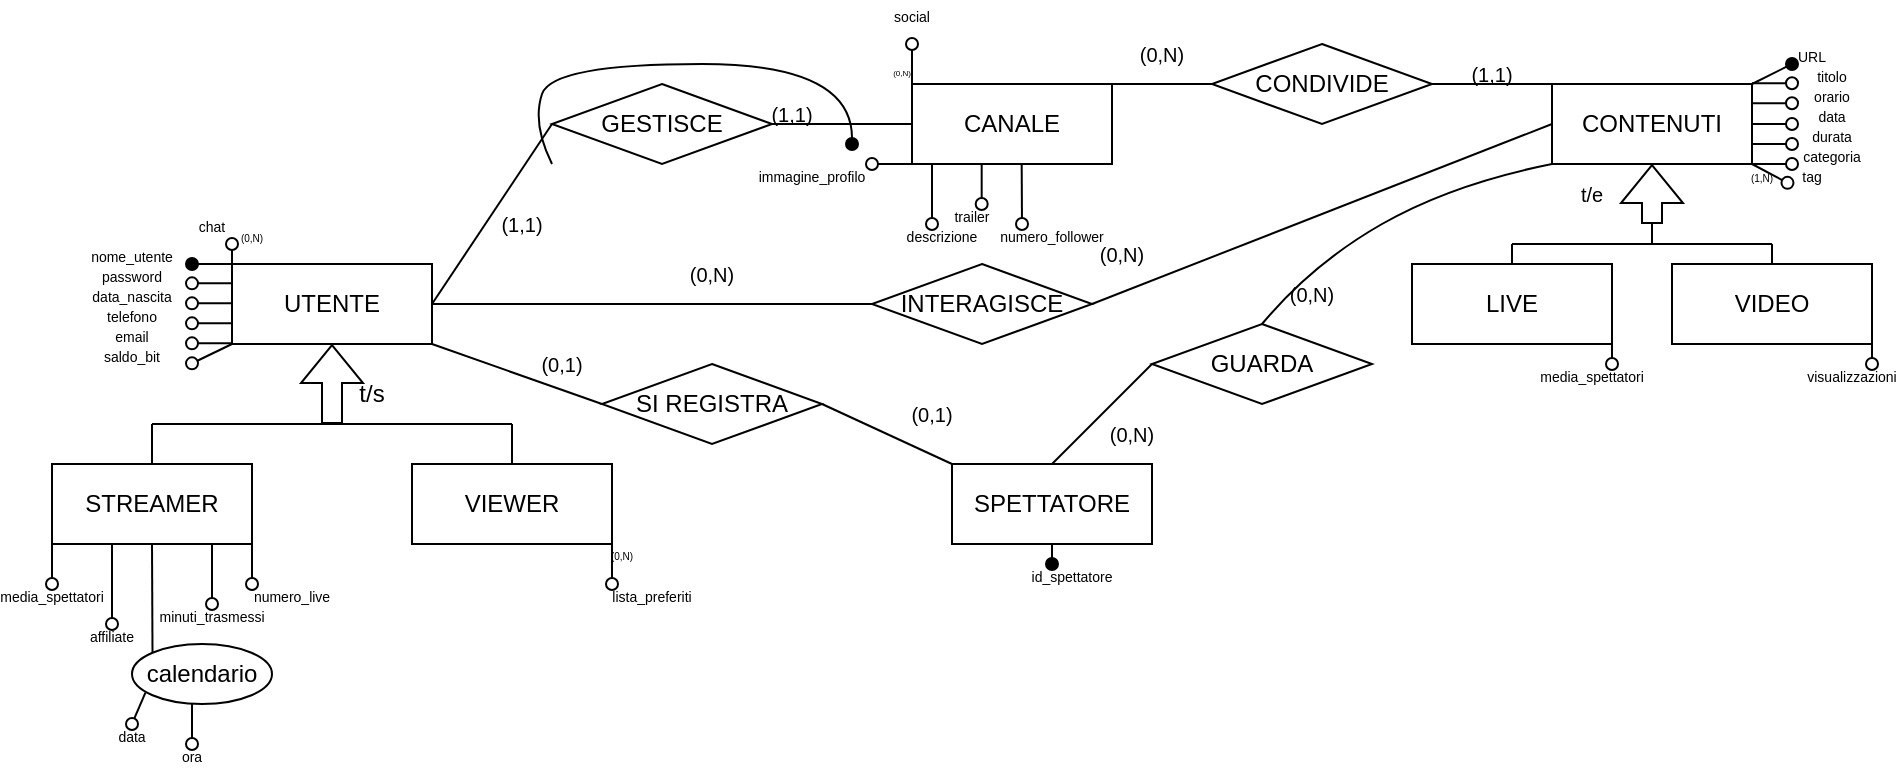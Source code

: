 <mxfile version="22.1.7" type="device">
  <diagram id="R2lEEEUBdFMjLlhIrx00" name="Page-1">
    <mxGraphModel dx="1026" dy="692" grid="1" gridSize="10" guides="1" tooltips="1" connect="1" arrows="1" fold="1" page="1" pageScale="1" pageWidth="850" pageHeight="1100" math="0" shadow="0" extFonts="Permanent Marker^https://fonts.googleapis.com/css?family=Permanent+Marker">
      <root>
        <mxCell id="0" />
        <mxCell id="1" parent="0" />
        <mxCell id="NPmxeRwpSdeIQHyBmwk3-4" value="UTENTE" style="rounded=0;whiteSpace=wrap;html=1;" parent="1" vertex="1">
          <mxGeometry x="390" y="350" width="100" height="40" as="geometry" />
        </mxCell>
        <mxCell id="NPmxeRwpSdeIQHyBmwk3-6" value="STREAMER" style="rounded=0;whiteSpace=wrap;html=1;" parent="1" vertex="1">
          <mxGeometry x="300" y="450" width="100" height="40" as="geometry" />
        </mxCell>
        <mxCell id="NPmxeRwpSdeIQHyBmwk3-7" value="VIEWER" style="rounded=0;whiteSpace=wrap;html=1;" parent="1" vertex="1">
          <mxGeometry x="480" y="450" width="100" height="40" as="geometry" />
        </mxCell>
        <mxCell id="NPmxeRwpSdeIQHyBmwk3-11" value="" style="shape=flexArrow;endArrow=classic;html=1;rounded=0;entryX=0.5;entryY=1;entryDx=0;entryDy=0;" parent="1" target="NPmxeRwpSdeIQHyBmwk3-4" edge="1">
          <mxGeometry width="50" height="50" relative="1" as="geometry">
            <mxPoint x="440" y="430" as="sourcePoint" />
            <mxPoint x="600" y="470" as="targetPoint" />
          </mxGeometry>
        </mxCell>
        <mxCell id="NPmxeRwpSdeIQHyBmwk3-12" value="" style="endArrow=none;html=1;rounded=0;exitX=0.5;exitY=0;exitDx=0;exitDy=0;" parent="1" source="NPmxeRwpSdeIQHyBmwk3-6" edge="1">
          <mxGeometry width="50" height="50" relative="1" as="geometry">
            <mxPoint x="310" y="460" as="sourcePoint" />
            <mxPoint x="350" y="430" as="targetPoint" />
          </mxGeometry>
        </mxCell>
        <mxCell id="NPmxeRwpSdeIQHyBmwk3-13" value="" style="endArrow=none;html=1;rounded=0;exitX=0.5;exitY=0;exitDx=0;exitDy=0;" parent="1" source="NPmxeRwpSdeIQHyBmwk3-7" edge="1">
          <mxGeometry width="50" height="50" relative="1" as="geometry">
            <mxPoint x="529.58" y="450" as="sourcePoint" />
            <mxPoint x="530" y="430" as="targetPoint" />
          </mxGeometry>
        </mxCell>
        <mxCell id="NPmxeRwpSdeIQHyBmwk3-14" value="" style="endArrow=none;html=1;rounded=0;" parent="1" edge="1">
          <mxGeometry width="50" height="50" relative="1" as="geometry">
            <mxPoint x="350" y="430" as="sourcePoint" />
            <mxPoint x="530" y="430" as="targetPoint" />
          </mxGeometry>
        </mxCell>
        <mxCell id="NPmxeRwpSdeIQHyBmwk3-15" value="t/s" style="text;html=1;strokeColor=none;fillColor=none;align=center;verticalAlign=middle;whiteSpace=wrap;rounded=0;" parent="1" vertex="1">
          <mxGeometry x="450" y="410" width="20" height="10" as="geometry" />
        </mxCell>
        <mxCell id="NPmxeRwpSdeIQHyBmwk3-16" value="GESTISCE" style="rhombus;whiteSpace=wrap;html=1;" parent="1" vertex="1">
          <mxGeometry x="550" y="260" width="110" height="40" as="geometry" />
        </mxCell>
        <mxCell id="NPmxeRwpSdeIQHyBmwk3-17" value="" style="endArrow=none;html=1;rounded=0;exitX=1;exitY=0.5;exitDx=0;exitDy=0;entryX=0;entryY=0.5;entryDx=0;entryDy=0;" parent="1" source="NPmxeRwpSdeIQHyBmwk3-4" target="NPmxeRwpSdeIQHyBmwk3-16" edge="1">
          <mxGeometry width="50" height="50" relative="1" as="geometry">
            <mxPoint x="530" y="320" as="sourcePoint" />
            <mxPoint x="580" y="270" as="targetPoint" />
          </mxGeometry>
        </mxCell>
        <mxCell id="NPmxeRwpSdeIQHyBmwk3-19" value="CANALE" style="rounded=0;whiteSpace=wrap;html=1;" parent="1" vertex="1">
          <mxGeometry x="730" y="260" width="100" height="40" as="geometry" />
        </mxCell>
        <mxCell id="NPmxeRwpSdeIQHyBmwk3-20" value="" style="endArrow=none;html=1;rounded=0;entryX=1;entryY=0.5;entryDx=0;entryDy=0;exitX=0;exitY=0.5;exitDx=0;exitDy=0;" parent="1" source="NPmxeRwpSdeIQHyBmwk3-19" target="NPmxeRwpSdeIQHyBmwk3-16" edge="1">
          <mxGeometry width="50" height="50" relative="1" as="geometry">
            <mxPoint x="740" y="280" as="sourcePoint" />
            <mxPoint x="560" y="290" as="targetPoint" />
          </mxGeometry>
        </mxCell>
        <mxCell id="NPmxeRwpSdeIQHyBmwk3-24" value="CONDIVIDE" style="rhombus;whiteSpace=wrap;html=1;" parent="1" vertex="1">
          <mxGeometry x="880" y="240" width="110" height="40" as="geometry" />
        </mxCell>
        <mxCell id="NPmxeRwpSdeIQHyBmwk3-25" value="" style="endArrow=none;html=1;rounded=0;entryX=1;entryY=0;entryDx=0;entryDy=0;exitX=0;exitY=0.5;exitDx=0;exitDy=0;" parent="1" source="NPmxeRwpSdeIQHyBmwk3-24" target="NPmxeRwpSdeIQHyBmwk3-19" edge="1">
          <mxGeometry width="50" height="50" relative="1" as="geometry">
            <mxPoint x="840" y="370" as="sourcePoint" />
            <mxPoint x="890" y="320" as="targetPoint" />
          </mxGeometry>
        </mxCell>
        <mxCell id="NPmxeRwpSdeIQHyBmwk3-27" value="VIDEO" style="rounded=0;whiteSpace=wrap;html=1;" parent="1" vertex="1">
          <mxGeometry x="1110" y="350" width="100" height="40" as="geometry" />
        </mxCell>
        <mxCell id="NPmxeRwpSdeIQHyBmwk3-28" value="LIVE" style="rounded=0;whiteSpace=wrap;html=1;" parent="1" vertex="1">
          <mxGeometry x="980" y="350" width="100" height="40" as="geometry" />
        </mxCell>
        <mxCell id="NPmxeRwpSdeIQHyBmwk3-34" value="SPETTATORE" style="rounded=0;whiteSpace=wrap;html=1;" parent="1" vertex="1">
          <mxGeometry x="750" y="450" width="100" height="40" as="geometry" />
        </mxCell>
        <mxCell id="NPmxeRwpSdeIQHyBmwk3-35" value="GUARDA" style="rhombus;whiteSpace=wrap;html=1;" parent="1" vertex="1">
          <mxGeometry x="850" y="380" width="110" height="40" as="geometry" />
        </mxCell>
        <mxCell id="NPmxeRwpSdeIQHyBmwk3-36" value="" style="endArrow=none;html=1;rounded=0;entryX=0.5;entryY=0;entryDx=0;entryDy=0;exitX=0;exitY=0.5;exitDx=0;exitDy=0;" parent="1" source="NPmxeRwpSdeIQHyBmwk3-35" target="NPmxeRwpSdeIQHyBmwk3-34" edge="1">
          <mxGeometry width="50" height="50" relative="1" as="geometry">
            <mxPoint x="960" y="610" as="sourcePoint" />
            <mxPoint x="1010" y="560" as="targetPoint" />
          </mxGeometry>
        </mxCell>
        <mxCell id="NPmxeRwpSdeIQHyBmwk3-42" value="&lt;font style=&quot;font-size: 10px;&quot;&gt;(1,1)&lt;/font&gt;" style="text;html=1;strokeColor=none;fillColor=none;align=center;verticalAlign=middle;whiteSpace=wrap;rounded=0;" parent="1" vertex="1">
          <mxGeometry x="525" y="325" width="20" height="10" as="geometry" />
        </mxCell>
        <mxCell id="NPmxeRwpSdeIQHyBmwk3-43" value="&lt;font style=&quot;font-size: 10px;&quot;&gt;(1,1)&lt;/font&gt;" style="text;html=1;strokeColor=none;fillColor=none;align=center;verticalAlign=middle;whiteSpace=wrap;rounded=0;" parent="1" vertex="1">
          <mxGeometry x="660" y="270" width="20" height="10" as="geometry" />
        </mxCell>
        <mxCell id="NPmxeRwpSdeIQHyBmwk3-46" value="" style="endArrow=none;html=1;rounded=0;entryX=0;entryY=0;entryDx=0;entryDy=0;endFill=0;startArrow=oval;startFill=1;" parent="1" target="NPmxeRwpSdeIQHyBmwk3-4" edge="1">
          <mxGeometry width="50" height="50" relative="1" as="geometry">
            <mxPoint x="370" y="350" as="sourcePoint" />
            <mxPoint x="360" y="340" as="targetPoint" />
          </mxGeometry>
        </mxCell>
        <mxCell id="NPmxeRwpSdeIQHyBmwk3-48" value="&lt;span style=&quot;font-size: 7px;&quot;&gt;nome_utente&lt;/span&gt;" style="text;html=1;strokeColor=none;fillColor=none;align=center;verticalAlign=middle;whiteSpace=wrap;rounded=0;" parent="1" vertex="1">
          <mxGeometry x="330" y="340" width="20" height="10" as="geometry" />
        </mxCell>
        <mxCell id="NPmxeRwpSdeIQHyBmwk3-49" value="" style="endArrow=none;html=1;rounded=0;entryX=0;entryY=0;entryDx=0;entryDy=0;endFill=0;startArrow=oval;startFill=0;" parent="1" edge="1">
          <mxGeometry width="50" height="50" relative="1" as="geometry">
            <mxPoint x="370" y="359.67" as="sourcePoint" />
            <mxPoint x="390" y="359.67" as="targetPoint" />
            <Array as="points">
              <mxPoint x="370" y="359.67" />
            </Array>
          </mxGeometry>
        </mxCell>
        <mxCell id="NPmxeRwpSdeIQHyBmwk3-50" value="&lt;span style=&quot;font-size: 7px;&quot;&gt;password&lt;/span&gt;" style="text;html=1;strokeColor=none;fillColor=none;align=center;verticalAlign=middle;whiteSpace=wrap;rounded=0;" parent="1" vertex="1">
          <mxGeometry x="330" y="350" width="20" height="10" as="geometry" />
        </mxCell>
        <mxCell id="NPmxeRwpSdeIQHyBmwk3-51" value="" style="endArrow=none;html=1;rounded=0;entryX=0;entryY=0;entryDx=0;entryDy=0;endFill=0;startArrow=oval;startFill=0;" parent="1" edge="1">
          <mxGeometry width="50" height="50" relative="1" as="geometry">
            <mxPoint x="370" y="369.67" as="sourcePoint" />
            <mxPoint x="390" y="369.67" as="targetPoint" />
            <Array as="points">
              <mxPoint x="370" y="369.67" />
            </Array>
          </mxGeometry>
        </mxCell>
        <mxCell id="NPmxeRwpSdeIQHyBmwk3-52" value="&lt;span style=&quot;font-size: 7px;&quot;&gt;data_nascita&lt;/span&gt;" style="text;html=1;strokeColor=none;fillColor=none;align=center;verticalAlign=middle;whiteSpace=wrap;rounded=0;" parent="1" vertex="1">
          <mxGeometry x="330" y="360" width="20" height="10" as="geometry" />
        </mxCell>
        <mxCell id="NPmxeRwpSdeIQHyBmwk3-53" value="" style="endArrow=none;html=1;rounded=0;entryX=0;entryY=0;entryDx=0;entryDy=0;endFill=0;startArrow=oval;startFill=0;" parent="1" edge="1">
          <mxGeometry width="50" height="50" relative="1" as="geometry">
            <mxPoint x="370" y="379.67" as="sourcePoint" />
            <mxPoint x="390" y="379.67" as="targetPoint" />
            <Array as="points">
              <mxPoint x="370" y="379.67" />
            </Array>
          </mxGeometry>
        </mxCell>
        <mxCell id="NPmxeRwpSdeIQHyBmwk3-54" value="&lt;span style=&quot;font-size: 7px;&quot;&gt;telefono&lt;/span&gt;" style="text;html=1;strokeColor=none;fillColor=none;align=center;verticalAlign=middle;whiteSpace=wrap;rounded=0;" parent="1" vertex="1">
          <mxGeometry x="330" y="370" width="20" height="10" as="geometry" />
        </mxCell>
        <mxCell id="NPmxeRwpSdeIQHyBmwk3-55" value="" style="endArrow=none;html=1;rounded=0;entryX=0;entryY=0;entryDx=0;entryDy=0;endFill=0;startArrow=oval;startFill=0;" parent="1" edge="1">
          <mxGeometry width="50" height="50" relative="1" as="geometry">
            <mxPoint x="370" y="389.67" as="sourcePoint" />
            <mxPoint x="390" y="389.67" as="targetPoint" />
            <Array as="points">
              <mxPoint x="370" y="389.67" />
            </Array>
          </mxGeometry>
        </mxCell>
        <mxCell id="NPmxeRwpSdeIQHyBmwk3-56" value="&lt;span style=&quot;font-size: 7px;&quot;&gt;email&lt;/span&gt;" style="text;html=1;strokeColor=none;fillColor=none;align=center;verticalAlign=middle;whiteSpace=wrap;rounded=0;" parent="1" vertex="1">
          <mxGeometry x="330" y="380" width="20" height="10" as="geometry" />
        </mxCell>
        <mxCell id="NPmxeRwpSdeIQHyBmwk3-57" value="" style="endArrow=none;html=1;rounded=0;entryX=1;entryY=1;entryDx=0;entryDy=0;startArrow=oval;startFill=0;" parent="1" target="NPmxeRwpSdeIQHyBmwk3-7" edge="1">
          <mxGeometry width="50" height="50" relative="1" as="geometry">
            <mxPoint x="580" y="510" as="sourcePoint" />
            <mxPoint x="590" y="510" as="targetPoint" />
          </mxGeometry>
        </mxCell>
        <mxCell id="NPmxeRwpSdeIQHyBmwk3-59" value="&lt;span style=&quot;font-size: 7px;&quot;&gt;lista_preferiti&lt;/span&gt;" style="text;html=1;strokeColor=none;fillColor=none;align=center;verticalAlign=middle;whiteSpace=wrap;rounded=0;" parent="1" vertex="1">
          <mxGeometry x="590" y="510" width="20" height="10" as="geometry" />
        </mxCell>
        <mxCell id="NPmxeRwpSdeIQHyBmwk3-60" value="&lt;span style=&quot;font-size: 5px;&quot;&gt;(0,N)&lt;/span&gt;" style="text;html=1;strokeColor=none;fillColor=none;align=center;verticalAlign=middle;whiteSpace=wrap;rounded=0;fontSize=5;" parent="1" vertex="1">
          <mxGeometry x="580" y="490" width="10" height="10" as="geometry" />
        </mxCell>
        <mxCell id="NPmxeRwpSdeIQHyBmwk3-62" value="" style="endArrow=none;html=1;rounded=0;entryX=1;entryY=1;entryDx=0;entryDy=0;startArrow=oval;startFill=0;" parent="1" edge="1">
          <mxGeometry width="50" height="50" relative="1" as="geometry">
            <mxPoint x="400" y="510" as="sourcePoint" />
            <mxPoint x="400" y="490" as="targetPoint" />
          </mxGeometry>
        </mxCell>
        <mxCell id="NPmxeRwpSdeIQHyBmwk3-63" value="&lt;span style=&quot;font-size: 7px;&quot;&gt;numero_live&lt;/span&gt;" style="text;html=1;strokeColor=none;fillColor=none;align=center;verticalAlign=middle;whiteSpace=wrap;rounded=0;" parent="1" vertex="1">
          <mxGeometry x="410" y="510" width="20" height="10" as="geometry" />
        </mxCell>
        <mxCell id="NPmxeRwpSdeIQHyBmwk3-64" value="" style="endArrow=none;html=1;rounded=0;entryX=1;entryY=1;entryDx=0;entryDy=0;startArrow=oval;startFill=0;exitX=0.5;exitY=0;exitDx=0;exitDy=0;" parent="1" source="NPmxeRwpSdeIQHyBmwk3-65" edge="1">
          <mxGeometry width="50" height="50" relative="1" as="geometry">
            <mxPoint x="380" y="510" as="sourcePoint" />
            <mxPoint x="380" y="490" as="targetPoint" />
          </mxGeometry>
        </mxCell>
        <mxCell id="NPmxeRwpSdeIQHyBmwk3-65" value="&lt;span style=&quot;font-size: 7px;&quot;&gt;minuti_trasmessi&lt;/span&gt;" style="text;html=1;strokeColor=none;fillColor=none;align=center;verticalAlign=middle;whiteSpace=wrap;rounded=0;" parent="1" vertex="1">
          <mxGeometry x="370" y="520" width="20" height="10" as="geometry" />
        </mxCell>
        <mxCell id="NPmxeRwpSdeIQHyBmwk3-66" value="" style="endArrow=none;html=1;rounded=0;entryX=1;entryY=1;entryDx=0;entryDy=0;startArrow=oval;startFill=0;exitX=0.5;exitY=0;exitDx=0;exitDy=0;" parent="1" source="NPmxeRwpSdeIQHyBmwk3-67" edge="1">
          <mxGeometry width="50" height="50" relative="1" as="geometry">
            <mxPoint x="300" y="510" as="sourcePoint" />
            <mxPoint x="300" y="490" as="targetPoint" />
          </mxGeometry>
        </mxCell>
        <mxCell id="NPmxeRwpSdeIQHyBmwk3-67" value="&lt;span style=&quot;font-size: 7px;&quot;&gt;media_spettatori&lt;/span&gt;" style="text;html=1;strokeColor=none;fillColor=none;align=center;verticalAlign=middle;whiteSpace=wrap;rounded=0;" parent="1" vertex="1">
          <mxGeometry x="290" y="510" width="20" height="10" as="geometry" />
        </mxCell>
        <mxCell id="NPmxeRwpSdeIQHyBmwk3-68" value="" style="endArrow=none;html=1;rounded=0;entryX=1;entryY=1;entryDx=0;entryDy=0;startArrow=oval;startFill=0;exitX=0.5;exitY=0;exitDx=0;exitDy=0;" parent="1" source="NPmxeRwpSdeIQHyBmwk3-69" edge="1">
          <mxGeometry width="50" height="50" relative="1" as="geometry">
            <mxPoint x="330" y="520" as="sourcePoint" />
            <mxPoint x="330" y="490" as="targetPoint" />
          </mxGeometry>
        </mxCell>
        <mxCell id="NPmxeRwpSdeIQHyBmwk3-69" value="&lt;span style=&quot;font-size: 7px;&quot;&gt;affiliate&lt;/span&gt;" style="text;html=1;strokeColor=none;fillColor=none;align=center;verticalAlign=middle;whiteSpace=wrap;rounded=0;" parent="1" vertex="1">
          <mxGeometry x="320" y="530" width="20" height="10" as="geometry" />
        </mxCell>
        <mxCell id="NPmxeRwpSdeIQHyBmwk3-76" value="" style="curved=1;endArrow=oval;html=1;rounded=0;endFill=1;" parent="1" edge="1">
          <mxGeometry width="50" height="50" relative="1" as="geometry">
            <mxPoint x="550" y="300" as="sourcePoint" />
            <mxPoint x="700" y="290" as="targetPoint" />
            <Array as="points">
              <mxPoint x="540" y="280" />
              <mxPoint x="550" y="250" />
              <mxPoint x="700" y="250" />
            </Array>
          </mxGeometry>
        </mxCell>
        <mxCell id="NPmxeRwpSdeIQHyBmwk3-77" value="" style="endArrow=none;html=1;rounded=0;entryX=1;entryY=1;entryDx=0;entryDy=0;startArrow=oval;startFill=0;" parent="1" edge="1">
          <mxGeometry width="50" height="50" relative="1" as="geometry">
            <mxPoint x="710" y="300" as="sourcePoint" />
            <mxPoint x="730" y="300" as="targetPoint" />
          </mxGeometry>
        </mxCell>
        <mxCell id="NPmxeRwpSdeIQHyBmwk3-78" value="&lt;span style=&quot;font-size: 7px;&quot;&gt;descrizione&lt;/span&gt;" style="text;html=1;strokeColor=none;fillColor=none;align=center;verticalAlign=middle;whiteSpace=wrap;rounded=0;" parent="1" vertex="1">
          <mxGeometry x="735" y="330" width="20" height="10" as="geometry" />
        </mxCell>
        <mxCell id="NPmxeRwpSdeIQHyBmwk3-81" value="" style="endArrow=none;html=1;rounded=0;entryX=1;entryY=1;entryDx=0;entryDy=0;startArrow=oval;startFill=0;" parent="1" edge="1">
          <mxGeometry width="50" height="50" relative="1" as="geometry">
            <mxPoint x="740" y="330" as="sourcePoint" />
            <mxPoint x="740" y="300" as="targetPoint" />
          </mxGeometry>
        </mxCell>
        <mxCell id="NPmxeRwpSdeIQHyBmwk3-82" value="&lt;span style=&quot;font-size: 7px;&quot;&gt;immagine_profilo&lt;/span&gt;" style="text;html=1;strokeColor=none;fillColor=none;align=center;verticalAlign=middle;whiteSpace=wrap;rounded=0;" parent="1" vertex="1">
          <mxGeometry x="670" y="300" width="20" height="10" as="geometry" />
        </mxCell>
        <mxCell id="NPmxeRwpSdeIQHyBmwk3-83" value="" style="endArrow=none;html=1;rounded=0;entryX=1;entryY=1;entryDx=0;entryDy=0;startArrow=oval;startFill=0;" parent="1" edge="1">
          <mxGeometry width="50" height="50" relative="1" as="geometry">
            <mxPoint x="764.84" y="320" as="sourcePoint" />
            <mxPoint x="764.84" y="300" as="targetPoint" />
          </mxGeometry>
        </mxCell>
        <mxCell id="NPmxeRwpSdeIQHyBmwk3-84" value="&lt;span style=&quot;font-size: 7px;&quot;&gt;trailer&lt;/span&gt;" style="text;html=1;strokeColor=none;fillColor=none;align=center;verticalAlign=middle;whiteSpace=wrap;rounded=0;" parent="1" vertex="1">
          <mxGeometry x="750" y="320" width="20" height="10" as="geometry" />
        </mxCell>
        <mxCell id="NPmxeRwpSdeIQHyBmwk3-85" value="" style="endArrow=none;html=1;rounded=0;entryX=1;entryY=1;entryDx=0;entryDy=0;startArrow=oval;startFill=0;" parent="1" edge="1">
          <mxGeometry width="50" height="50" relative="1" as="geometry">
            <mxPoint x="785" y="330" as="sourcePoint" />
            <mxPoint x="784.84" y="300" as="targetPoint" />
          </mxGeometry>
        </mxCell>
        <mxCell id="NPmxeRwpSdeIQHyBmwk3-86" value="&lt;span style=&quot;font-size: 7px;&quot;&gt;numero_follower&lt;/span&gt;" style="text;html=1;strokeColor=none;fillColor=none;align=center;verticalAlign=middle;whiteSpace=wrap;rounded=0;" parent="1" vertex="1">
          <mxGeometry x="790" y="330" width="20" height="10" as="geometry" />
        </mxCell>
        <mxCell id="NPmxeRwpSdeIQHyBmwk3-87" value="" style="endArrow=oval;html=1;rounded=0;exitX=0;exitY=0;exitDx=0;exitDy=0;endFill=0;" parent="1" source="NPmxeRwpSdeIQHyBmwk3-19" edge="1">
          <mxGeometry width="50" height="50" relative="1" as="geometry">
            <mxPoint x="720" y="270" as="sourcePoint" />
            <mxPoint x="730" y="240" as="targetPoint" />
          </mxGeometry>
        </mxCell>
        <mxCell id="NPmxeRwpSdeIQHyBmwk3-88" value="&lt;span style=&quot;font-size: 7px;&quot;&gt;social&lt;/span&gt;" style="text;html=1;strokeColor=none;fillColor=none;align=center;verticalAlign=middle;whiteSpace=wrap;rounded=0;" parent="1" vertex="1">
          <mxGeometry x="720" y="220" width="20" height="10" as="geometry" />
        </mxCell>
        <mxCell id="NPmxeRwpSdeIQHyBmwk3-90" value="&lt;span style=&quot;font-size: 4px;&quot;&gt;(0,N)&lt;/span&gt;" style="text;html=1;strokeColor=none;fillColor=none;align=center;verticalAlign=middle;whiteSpace=wrap;rounded=0;fontSize=4;" parent="1" vertex="1">
          <mxGeometry x="720" y="250" width="10" height="10" as="geometry" />
        </mxCell>
        <mxCell id="NPmxeRwpSdeIQHyBmwk3-100" value="" style="endArrow=none;html=1;rounded=0;entryX=0.5;entryY=1;entryDx=0;entryDy=0;endFill=0;startArrow=oval;startFill=1;exitX=0;exitY=0;exitDx=0;exitDy=0;" parent="1" source="NPmxeRwpSdeIQHyBmwk3-101" target="NPmxeRwpSdeIQHyBmwk3-34" edge="1">
          <mxGeometry width="50" height="50" relative="1" as="geometry">
            <mxPoint x="900" y="540" as="sourcePoint" />
            <mxPoint x="870" y="530" as="targetPoint" />
          </mxGeometry>
        </mxCell>
        <mxCell id="NPmxeRwpSdeIQHyBmwk3-101" value="&lt;span style=&quot;font-size: 7px;&quot;&gt;id_spettatore&lt;/span&gt;" style="text;html=1;strokeColor=none;fillColor=none;align=center;verticalAlign=middle;whiteSpace=wrap;rounded=0;" parent="1" vertex="1">
          <mxGeometry x="800" y="500" width="20" height="10" as="geometry" />
        </mxCell>
        <mxCell id="NPmxeRwpSdeIQHyBmwk3-103" value="&lt;span style=&quot;font-size: 7px;&quot;&gt;titolo&lt;/span&gt;" style="text;html=1;strokeColor=none;fillColor=none;align=center;verticalAlign=middle;whiteSpace=wrap;rounded=0;" parent="1" vertex="1">
          <mxGeometry x="1180" y="250" width="20" height="10" as="geometry" />
        </mxCell>
        <mxCell id="NPmxeRwpSdeIQHyBmwk3-105" value="&lt;span style=&quot;font-size: 7px;&quot;&gt;orario&lt;/span&gt;" style="text;html=1;strokeColor=none;fillColor=none;align=center;verticalAlign=middle;whiteSpace=wrap;rounded=0;" parent="1" vertex="1">
          <mxGeometry x="1180" y="260" width="20" height="10" as="geometry" />
        </mxCell>
        <mxCell id="NPmxeRwpSdeIQHyBmwk3-106" value="" style="endArrow=oval;html=1;rounded=0;exitX=1;exitY=0;exitDx=0;exitDy=0;endFill=0;" parent="1" edge="1">
          <mxGeometry width="50" height="50" relative="1" as="geometry">
            <mxPoint x="1150" y="269.62" as="sourcePoint" />
            <mxPoint x="1170" y="269.62" as="targetPoint" />
          </mxGeometry>
        </mxCell>
        <mxCell id="NPmxeRwpSdeIQHyBmwk3-107" value="&lt;span style=&quot;font-size: 7px;&quot;&gt;data&lt;/span&gt;" style="text;html=1;strokeColor=none;fillColor=none;align=center;verticalAlign=middle;whiteSpace=wrap;rounded=0;" parent="1" vertex="1">
          <mxGeometry x="1180" y="270" width="20" height="10" as="geometry" />
        </mxCell>
        <mxCell id="NPmxeRwpSdeIQHyBmwk3-108" value="" style="endArrow=oval;html=1;rounded=0;exitX=1;exitY=0;exitDx=0;exitDy=0;endFill=0;" parent="1" edge="1">
          <mxGeometry width="50" height="50" relative="1" as="geometry">
            <mxPoint x="1150" y="280" as="sourcePoint" />
            <mxPoint x="1170" y="280" as="targetPoint" />
          </mxGeometry>
        </mxCell>
        <mxCell id="NPmxeRwpSdeIQHyBmwk3-111" value="&lt;span style=&quot;font-size: 7px;&quot;&gt;durata&lt;/span&gt;" style="text;html=1;strokeColor=none;fillColor=none;align=center;verticalAlign=middle;whiteSpace=wrap;rounded=0;" parent="1" vertex="1">
          <mxGeometry x="1180" y="280" width="20" height="10" as="geometry" />
        </mxCell>
        <mxCell id="NPmxeRwpSdeIQHyBmwk3-112" value="" style="endArrow=oval;html=1;rounded=0;exitX=1;exitY=0;exitDx=0;exitDy=0;endFill=0;" parent="1" edge="1">
          <mxGeometry width="50" height="50" relative="1" as="geometry">
            <mxPoint x="1150" y="290" as="sourcePoint" />
            <mxPoint x="1170" y="290" as="targetPoint" />
          </mxGeometry>
        </mxCell>
        <mxCell id="NPmxeRwpSdeIQHyBmwk3-113" value="&lt;span style=&quot;font-size: 7px;&quot;&gt;categoria&lt;/span&gt;" style="text;html=1;strokeColor=none;fillColor=none;align=center;verticalAlign=middle;whiteSpace=wrap;rounded=0;" parent="1" vertex="1">
          <mxGeometry x="1180" y="290" width="20" height="10" as="geometry" />
        </mxCell>
        <mxCell id="NPmxeRwpSdeIQHyBmwk3-114" value="" style="endArrow=oval;html=1;rounded=0;exitX=1;exitY=0;exitDx=0;exitDy=0;endFill=0;" parent="1" edge="1">
          <mxGeometry width="50" height="50" relative="1" as="geometry">
            <mxPoint x="1150" y="300" as="sourcePoint" />
            <mxPoint x="1170" y="300" as="targetPoint" />
          </mxGeometry>
        </mxCell>
        <mxCell id="NPmxeRwpSdeIQHyBmwk3-115" value="&lt;span style=&quot;font-size: 7px;&quot;&gt;tag&lt;/span&gt;" style="text;html=1;strokeColor=none;fillColor=none;align=center;verticalAlign=middle;whiteSpace=wrap;rounded=0;" parent="1" vertex="1">
          <mxGeometry x="1170" y="300" width="20" height="10" as="geometry" />
        </mxCell>
        <mxCell id="NPmxeRwpSdeIQHyBmwk3-116" value="" style="endArrow=oval;html=1;rounded=0;endFill=0;exitX=1;exitY=1;exitDx=0;exitDy=0;" parent="1" source="NPmxeRwpSdeIQHyBmwk3-28" edge="1">
          <mxGeometry width="50" height="50" relative="1" as="geometry">
            <mxPoint x="1295" y="435" as="sourcePoint" />
            <mxPoint x="1080" y="400" as="targetPoint" />
          </mxGeometry>
        </mxCell>
        <mxCell id="NPmxeRwpSdeIQHyBmwk3-117" value="&lt;span style=&quot;font-size: 5px;&quot;&gt;(1,N)&lt;/span&gt;" style="text;html=1;strokeColor=none;fillColor=none;align=center;verticalAlign=middle;whiteSpace=wrap;rounded=0;" parent="1" vertex="1">
          <mxGeometry x="1150" y="300" width="10" height="10" as="geometry" />
        </mxCell>
        <mxCell id="NPmxeRwpSdeIQHyBmwk3-120" value="&lt;span style=&quot;font-size: 7px;&quot;&gt;media_spettatori&lt;/span&gt;" style="text;html=1;strokeColor=none;fillColor=none;align=center;verticalAlign=middle;whiteSpace=wrap;rounded=0;" parent="1" vertex="1">
          <mxGeometry x="1060" y="400" width="20" height="10" as="geometry" />
        </mxCell>
        <mxCell id="NPmxeRwpSdeIQHyBmwk3-137" value="" style="endArrow=none;html=1;rounded=0;entryX=1;entryY=1;entryDx=0;entryDy=0;startArrow=oval;startFill=0;" parent="1" edge="1">
          <mxGeometry width="50" height="50" relative="1" as="geometry">
            <mxPoint x="1210" y="400" as="sourcePoint" />
            <mxPoint x="1210" y="390" as="targetPoint" />
          </mxGeometry>
        </mxCell>
        <mxCell id="NPmxeRwpSdeIQHyBmwk3-138" value="&lt;span style=&quot;font-size: 7px;&quot;&gt;visualizzazioni&lt;/span&gt;" style="text;html=1;strokeColor=none;fillColor=none;align=center;verticalAlign=middle;whiteSpace=wrap;rounded=0;" parent="1" vertex="1">
          <mxGeometry x="1190" y="400" width="20" height="10" as="geometry" />
        </mxCell>
        <mxCell id="NPmxeRwpSdeIQHyBmwk3-141" value="&lt;font style=&quot;font-size: 10px;&quot;&gt;(0,N)&lt;/font&gt;" style="text;html=1;strokeColor=none;fillColor=none;align=center;verticalAlign=middle;whiteSpace=wrap;rounded=0;" parent="1" vertex="1">
          <mxGeometry x="920" y="360" width="20" height="10" as="geometry" />
        </mxCell>
        <mxCell id="NPmxeRwpSdeIQHyBmwk3-142" value="&lt;font style=&quot;font-size: 10px;&quot;&gt;(0,N)&lt;/font&gt;" style="text;html=1;strokeColor=none;fillColor=none;align=center;verticalAlign=middle;whiteSpace=wrap;rounded=0;" parent="1" vertex="1">
          <mxGeometry x="830" y="430" width="20" height="10" as="geometry" />
        </mxCell>
        <mxCell id="NPmxeRwpSdeIQHyBmwk3-162" value="" style="endArrow=oval;html=1;rounded=0;exitX=0;exitY=0;exitDx=0;exitDy=0;endFill=0;" parent="1" source="NPmxeRwpSdeIQHyBmwk3-4" edge="1">
          <mxGeometry width="50" height="50" relative="1" as="geometry">
            <mxPoint x="470" y="330" as="sourcePoint" />
            <mxPoint x="390" y="340" as="targetPoint" />
          </mxGeometry>
        </mxCell>
        <mxCell id="NPmxeRwpSdeIQHyBmwk3-172" value="INTERAGISCE" style="rhombus;whiteSpace=wrap;html=1;" parent="1" vertex="1">
          <mxGeometry x="710" y="350" width="110" height="40" as="geometry" />
        </mxCell>
        <mxCell id="NPmxeRwpSdeIQHyBmwk3-173" value="" style="endArrow=none;html=1;rounded=0;entryX=1;entryY=0.5;entryDx=0;entryDy=0;exitX=0;exitY=0.5;exitDx=0;exitDy=0;" parent="1" source="NPmxeRwpSdeIQHyBmwk3-172" target="NPmxeRwpSdeIQHyBmwk3-4" edge="1">
          <mxGeometry width="50" height="50" relative="1" as="geometry">
            <mxPoint x="770" y="530" as="sourcePoint" />
            <mxPoint x="820" y="480" as="targetPoint" />
          </mxGeometry>
        </mxCell>
        <mxCell id="NPmxeRwpSdeIQHyBmwk3-175" value="&lt;font style=&quot;font-size: 10px;&quot;&gt;(0,N)&lt;/font&gt;" style="text;html=1;strokeColor=none;fillColor=none;align=center;verticalAlign=middle;whiteSpace=wrap;rounded=0;" parent="1" vertex="1">
          <mxGeometry x="620" y="350" width="20" height="10" as="geometry" />
        </mxCell>
        <mxCell id="NPmxeRwpSdeIQHyBmwk3-176" value="&lt;font style=&quot;font-size: 10px;&quot;&gt;(0,N)&lt;/font&gt;" style="text;html=1;strokeColor=none;fillColor=none;align=center;verticalAlign=middle;whiteSpace=wrap;rounded=0;" parent="1" vertex="1">
          <mxGeometry x="825" y="340" width="20" height="10" as="geometry" />
        </mxCell>
        <mxCell id="NPmxeRwpSdeIQHyBmwk3-178" value="CONTENUTI" style="rounded=0;whiteSpace=wrap;html=1;" parent="1" vertex="1">
          <mxGeometry x="1050" y="260" width="100" height="40" as="geometry" />
        </mxCell>
        <mxCell id="NPmxeRwpSdeIQHyBmwk3-179" value="" style="endArrow=none;html=1;rounded=0;entryX=1;entryY=0.5;entryDx=0;entryDy=0;exitX=0;exitY=0;exitDx=0;exitDy=0;" parent="1" source="NPmxeRwpSdeIQHyBmwk3-178" target="NPmxeRwpSdeIQHyBmwk3-24" edge="1">
          <mxGeometry width="50" height="50" relative="1" as="geometry">
            <mxPoint x="880" y="290" as="sourcePoint" />
            <mxPoint x="810" y="290" as="targetPoint" />
          </mxGeometry>
        </mxCell>
        <mxCell id="NPmxeRwpSdeIQHyBmwk3-181" value="" style="endArrow=none;html=1;rounded=0;entryX=0;entryY=0.5;entryDx=0;entryDy=0;exitX=1;exitY=0.5;exitDx=0;exitDy=0;" parent="1" source="NPmxeRwpSdeIQHyBmwk3-172" target="NPmxeRwpSdeIQHyBmwk3-178" edge="1">
          <mxGeometry width="50" height="50" relative="1" as="geometry">
            <mxPoint x="940" y="420" as="sourcePoint" />
            <mxPoint x="1020" y="400" as="targetPoint" />
          </mxGeometry>
        </mxCell>
        <mxCell id="NPmxeRwpSdeIQHyBmwk3-182" value="" style="endArrow=oval;html=1;rounded=0;exitX=1;exitY=0;exitDx=0;exitDy=0;endFill=0;" parent="1" edge="1">
          <mxGeometry width="50" height="50" relative="1" as="geometry">
            <mxPoint x="1150" y="259.66" as="sourcePoint" />
            <mxPoint x="1170" y="259.66" as="targetPoint" />
          </mxGeometry>
        </mxCell>
        <mxCell id="NPmxeRwpSdeIQHyBmwk3-183" value="" style="endArrow=oval;html=1;rounded=0;exitX=1;exitY=1;exitDx=0;exitDy=0;endFill=0;entryX=-0.113;entryY=0.943;entryDx=0;entryDy=0;entryPerimeter=0;" parent="1" source="NPmxeRwpSdeIQHyBmwk3-178" target="NPmxeRwpSdeIQHyBmwk3-115" edge="1">
          <mxGeometry width="50" height="50" relative="1" as="geometry">
            <mxPoint x="1160" y="310" as="sourcePoint" />
            <mxPoint x="1180" y="310" as="targetPoint" />
          </mxGeometry>
        </mxCell>
        <mxCell id="NPmxeRwpSdeIQHyBmwk3-184" value="" style="shape=flexArrow;endArrow=classic;html=1;rounded=0;entryX=0.5;entryY=1;entryDx=0;entryDy=0;" parent="1" target="NPmxeRwpSdeIQHyBmwk3-178" edge="1">
          <mxGeometry width="50" height="50" relative="1" as="geometry">
            <mxPoint x="1100" y="330" as="sourcePoint" />
            <mxPoint x="1130" y="320" as="targetPoint" />
          </mxGeometry>
        </mxCell>
        <mxCell id="NPmxeRwpSdeIQHyBmwk3-185" value="" style="endArrow=none;html=1;rounded=0;entryX=0.5;entryY=0;entryDx=0;entryDy=0;" parent="1" target="NPmxeRwpSdeIQHyBmwk3-28" edge="1">
          <mxGeometry width="50" height="50" relative="1" as="geometry">
            <mxPoint x="1030" y="340" as="sourcePoint" />
            <mxPoint x="1060" y="310" as="targetPoint" />
          </mxGeometry>
        </mxCell>
        <mxCell id="NPmxeRwpSdeIQHyBmwk3-186" value="" style="endArrow=none;html=1;rounded=0;entryX=0.5;entryY=0;entryDx=0;entryDy=0;" parent="1" target="NPmxeRwpSdeIQHyBmwk3-27" edge="1">
          <mxGeometry width="50" height="50" relative="1" as="geometry">
            <mxPoint x="1160" y="340" as="sourcePoint" />
            <mxPoint x="1040" y="360" as="targetPoint" />
          </mxGeometry>
        </mxCell>
        <mxCell id="NPmxeRwpSdeIQHyBmwk3-187" value="" style="endArrow=none;html=1;rounded=0;" parent="1" edge="1">
          <mxGeometry width="50" height="50" relative="1" as="geometry">
            <mxPoint x="1030" y="340" as="sourcePoint" />
            <mxPoint x="1160" y="340" as="targetPoint" />
          </mxGeometry>
        </mxCell>
        <mxCell id="NPmxeRwpSdeIQHyBmwk3-188" value="" style="endArrow=none;html=1;rounded=0;" parent="1" edge="1">
          <mxGeometry width="50" height="50" relative="1" as="geometry">
            <mxPoint x="1100" y="330" as="sourcePoint" />
            <mxPoint x="1100" y="340" as="targetPoint" />
          </mxGeometry>
        </mxCell>
        <mxCell id="NPmxeRwpSdeIQHyBmwk3-189" value="&lt;font style=&quot;font-size: 10px;&quot;&gt;t/e&lt;/font&gt;" style="text;html=1;strokeColor=none;fillColor=none;align=center;verticalAlign=middle;whiteSpace=wrap;rounded=0;" parent="1" vertex="1">
          <mxGeometry x="1060" y="310" width="20" height="10" as="geometry" />
        </mxCell>
        <mxCell id="NPmxeRwpSdeIQHyBmwk3-191" value="" style="curved=1;endArrow=none;html=1;rounded=0;endFill=0;entryX=0;entryY=1;entryDx=0;entryDy=0;exitX=0.5;exitY=0;exitDx=0;exitDy=0;" parent="1" source="NPmxeRwpSdeIQHyBmwk3-35" target="NPmxeRwpSdeIQHyBmwk3-178" edge="1">
          <mxGeometry width="50" height="50" relative="1" as="geometry">
            <mxPoint x="900" y="450" as="sourcePoint" />
            <mxPoint x="950" y="400" as="targetPoint" />
            <Array as="points">
              <mxPoint x="930" y="350" />
              <mxPoint x="1000" y="310" />
            </Array>
          </mxGeometry>
        </mxCell>
        <mxCell id="NPmxeRwpSdeIQHyBmwk3-193" value="&lt;font style=&quot;font-size: 10px;&quot;&gt;(0,N)&lt;/font&gt;" style="text;html=1;strokeColor=none;fillColor=none;align=center;verticalAlign=middle;whiteSpace=wrap;rounded=0;" parent="1" vertex="1">
          <mxGeometry x="845" y="240" width="20" height="10" as="geometry" />
        </mxCell>
        <mxCell id="NPmxeRwpSdeIQHyBmwk3-194" value="&lt;font style=&quot;font-size: 10px;&quot;&gt;(1,1)&lt;/font&gt;" style="text;html=1;strokeColor=none;fillColor=none;align=center;verticalAlign=middle;whiteSpace=wrap;rounded=0;" parent="1" vertex="1">
          <mxGeometry x="1010" y="250" width="20" height="10" as="geometry" />
        </mxCell>
        <mxCell id="NPmxeRwpSdeIQHyBmwk3-195" value="&lt;span style=&quot;font-size: 7px;&quot;&gt;URL&lt;br&gt;&lt;/span&gt;" style="text;html=1;strokeColor=none;fillColor=none;align=center;verticalAlign=middle;whiteSpace=wrap;rounded=0;" parent="1" vertex="1">
          <mxGeometry x="1170" y="240" width="20" height="10" as="geometry" />
        </mxCell>
        <mxCell id="NPmxeRwpSdeIQHyBmwk3-196" value="" style="endArrow=oval;html=1;rounded=0;exitX=1;exitY=0;exitDx=0;exitDy=0;endFill=1;" parent="1" source="NPmxeRwpSdeIQHyBmwk3-178" edge="1">
          <mxGeometry width="50" height="50" relative="1" as="geometry">
            <mxPoint x="1110" y="239.66" as="sourcePoint" />
            <mxPoint x="1170" y="250" as="targetPoint" />
          </mxGeometry>
        </mxCell>
        <mxCell id="YQ3Ys3FLhb-Ss4eFyG2G-1" value="&lt;span style=&quot;font-size: 7px;&quot;&gt;chat&lt;/span&gt;" style="text;html=1;strokeColor=none;fillColor=none;align=center;verticalAlign=middle;whiteSpace=wrap;rounded=0;" parent="1" vertex="1">
          <mxGeometry x="370" y="325" width="20" height="10" as="geometry" />
        </mxCell>
        <mxCell id="YQ3Ys3FLhb-Ss4eFyG2G-3" value="&lt;span style=&quot;font-size: 5px;&quot;&gt;(0,N)&lt;br&gt;&lt;/span&gt;" style="text;html=1;strokeColor=none;fillColor=none;align=center;verticalAlign=middle;whiteSpace=wrap;rounded=0;" parent="1" vertex="1">
          <mxGeometry x="390" y="330" width="20" height="10" as="geometry" />
        </mxCell>
        <mxCell id="Kv_g74TJFGuoVnad2-SV-1" value="SI REGISTRA" style="rhombus;whiteSpace=wrap;html=1;" parent="1" vertex="1">
          <mxGeometry x="575" y="400" width="110" height="40" as="geometry" />
        </mxCell>
        <mxCell id="Kv_g74TJFGuoVnad2-SV-2" value="" style="endArrow=none;html=1;rounded=0;entryX=0;entryY=0;entryDx=0;entryDy=0;exitX=1;exitY=0.5;exitDx=0;exitDy=0;" parent="1" source="Kv_g74TJFGuoVnad2-SV-1" target="NPmxeRwpSdeIQHyBmwk3-34" edge="1">
          <mxGeometry width="50" height="50" relative="1" as="geometry">
            <mxPoint x="610" y="560" as="sourcePoint" />
            <mxPoint x="660" y="510" as="targetPoint" />
          </mxGeometry>
        </mxCell>
        <mxCell id="Kv_g74TJFGuoVnad2-SV-3" value="" style="endArrow=none;html=1;rounded=0;entryX=1;entryY=1;entryDx=0;entryDy=0;exitX=0;exitY=0.5;exitDx=0;exitDy=0;" parent="1" source="Kv_g74TJFGuoVnad2-SV-1" target="NPmxeRwpSdeIQHyBmwk3-4" edge="1">
          <mxGeometry width="50" height="50" relative="1" as="geometry">
            <mxPoint x="720" y="430" as="sourcePoint" />
            <mxPoint x="760" y="460" as="targetPoint" />
          </mxGeometry>
        </mxCell>
        <mxCell id="Kv_g74TJFGuoVnad2-SV-4" value="&lt;font style=&quot;font-size: 10px;&quot;&gt;(0,1)&lt;/font&gt;" style="text;html=1;strokeColor=none;fillColor=none;align=center;verticalAlign=middle;whiteSpace=wrap;rounded=0;" parent="1" vertex="1">
          <mxGeometry x="730" y="420" width="20" height="10" as="geometry" />
        </mxCell>
        <mxCell id="Kv_g74TJFGuoVnad2-SV-5" value="&lt;font style=&quot;font-size: 10px;&quot;&gt;(0,1)&lt;/font&gt;" style="text;html=1;strokeColor=none;fillColor=none;align=center;verticalAlign=middle;whiteSpace=wrap;rounded=0;" parent="1" vertex="1">
          <mxGeometry x="545" y="395" width="20" height="10" as="geometry" />
        </mxCell>
        <mxCell id="K5It1thiXG6KFo6UiFf6-2" value="calendario" style="ellipse;whiteSpace=wrap;html=1;" vertex="1" parent="1">
          <mxGeometry x="340" y="540" width="70" height="30" as="geometry" />
        </mxCell>
        <mxCell id="K5It1thiXG6KFo6UiFf6-3" value="" style="endArrow=none;html=1;rounded=0;entryX=0;entryY=0;entryDx=0;entryDy=0;exitX=0.5;exitY=1;exitDx=0;exitDy=0;" edge="1" parent="1" source="NPmxeRwpSdeIQHyBmwk3-6" target="K5It1thiXG6KFo6UiFf6-2">
          <mxGeometry width="50" height="50" relative="1" as="geometry">
            <mxPoint x="370" y="650" as="sourcePoint" />
            <mxPoint x="420" y="600" as="targetPoint" />
          </mxGeometry>
        </mxCell>
        <mxCell id="K5It1thiXG6KFo6UiFf6-5" value="" style="endArrow=none;html=1;rounded=0;entryX=0.096;entryY=0.81;entryDx=0;entryDy=0;startArrow=oval;startFill=0;exitX=0.5;exitY=0;exitDx=0;exitDy=0;entryPerimeter=0;" edge="1" parent="1" source="K5It1thiXG6KFo6UiFf6-6" target="K5It1thiXG6KFo6UiFf6-2">
          <mxGeometry width="50" height="50" relative="1" as="geometry">
            <mxPoint x="340" y="580" as="sourcePoint" />
            <mxPoint x="340" y="560" as="targetPoint" />
          </mxGeometry>
        </mxCell>
        <mxCell id="K5It1thiXG6KFo6UiFf6-6" value="&lt;span style=&quot;font-size: 7px;&quot;&gt;data&lt;/span&gt;" style="text;html=1;strokeColor=none;fillColor=none;align=center;verticalAlign=middle;whiteSpace=wrap;rounded=0;" vertex="1" parent="1">
          <mxGeometry x="330" y="580" width="20" height="10" as="geometry" />
        </mxCell>
        <mxCell id="K5It1thiXG6KFo6UiFf6-7" value="" style="endArrow=none;html=1;rounded=0;entryX=1;entryY=1;entryDx=0;entryDy=0;startArrow=oval;startFill=0;exitX=0.5;exitY=0;exitDx=0;exitDy=0;" edge="1" parent="1" source="K5It1thiXG6KFo6UiFf6-8">
          <mxGeometry width="50" height="50" relative="1" as="geometry">
            <mxPoint x="370" y="590" as="sourcePoint" />
            <mxPoint x="370" y="570" as="targetPoint" />
          </mxGeometry>
        </mxCell>
        <mxCell id="K5It1thiXG6KFo6UiFf6-8" value="&lt;span style=&quot;font-size: 7px;&quot;&gt;ora&lt;/span&gt;" style="text;html=1;strokeColor=none;fillColor=none;align=center;verticalAlign=middle;whiteSpace=wrap;rounded=0;" vertex="1" parent="1">
          <mxGeometry x="360" y="590" width="20" height="10" as="geometry" />
        </mxCell>
        <mxCell id="K5It1thiXG6KFo6UiFf6-10" value="" style="endArrow=none;html=1;rounded=0;entryX=0;entryY=1;entryDx=0;entryDy=0;endFill=0;startArrow=oval;startFill=0;" edge="1" parent="1" target="NPmxeRwpSdeIQHyBmwk3-4">
          <mxGeometry width="50" height="50" relative="1" as="geometry">
            <mxPoint x="370" y="399.67" as="sourcePoint" />
            <mxPoint x="390" y="399.67" as="targetPoint" />
            <Array as="points">
              <mxPoint x="370" y="399.67" />
            </Array>
          </mxGeometry>
        </mxCell>
        <mxCell id="K5It1thiXG6KFo6UiFf6-11" value="&lt;span style=&quot;font-size: 7px;&quot;&gt;saldo_bit&lt;/span&gt;" style="text;html=1;strokeColor=none;fillColor=none;align=center;verticalAlign=middle;whiteSpace=wrap;rounded=0;" vertex="1" parent="1">
          <mxGeometry x="330" y="390" width="20" height="10" as="geometry" />
        </mxCell>
      </root>
    </mxGraphModel>
  </diagram>
</mxfile>
